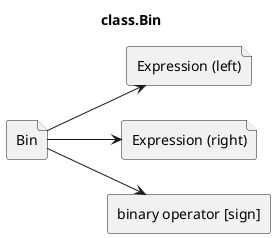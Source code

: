 @startuml
left to right direction
title class.Bin

file Bin
file "Expression (left)" as Operand1
file "Expression (right)" as Operand2
rectangle "binary operator [sign]" as Operator

Bin-->Operand1
Bin-->Operand2
Bin-->Operator
@enduml
